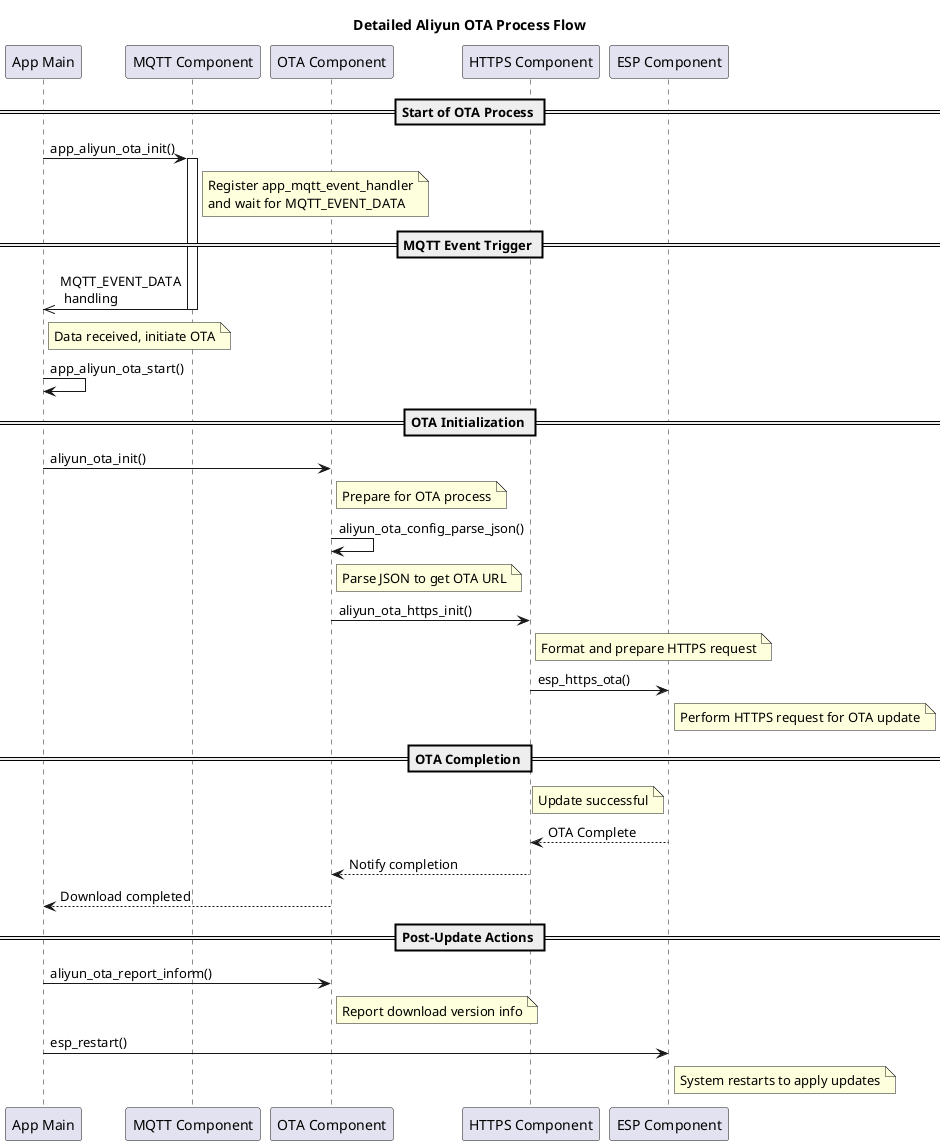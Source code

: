 @startuml
title Detailed Aliyun OTA Process Flow

participant App as "App Main"
participant MQTT as "MQTT Component"
participant OTA as "OTA Component"
participant HTTPS as "HTTPS Component"
participant ESP as "ESP Component"

== Start of OTA Process ==
App -> MQTT : app_aliyun_ota_init()
note right of MQTT: Register app_mqtt_event_handler\nand wait for MQTT_EVENT_DATA

== MQTT Event Trigger ==
activate MQTT
MQTT ->> App : MQTT_EVENT_DATA\n handling
note right of App: Data received, initiate OTA
deactivate MQTT

App -> App : app_aliyun_ota_start()

== OTA Initialization ==
App -> OTA : aliyun_ota_init()
note right of OTA: Prepare for OTA process

OTA -> OTA : aliyun_ota_config_parse_json()
note right of OTA: Parse JSON to get OTA URL

OTA -> HTTPS : aliyun_ota_https_init()
note right of HTTPS: Format and prepare HTTPS request

HTTPS -> ESP : esp_https_ota()
note right of ESP: Perform HTTPS request for OTA update

== OTA Completion ==
note left of ESP: Update successful
ESP --> HTTPS : OTA Complete
HTTPS --> OTA : Notify completion
OTA --> App : Download completed

== Post-Update Actions ==
App -> OTA : aliyun_ota_report_inform()
note right of OTA: Report download version info

App -> ESP : esp_restart()
note right of ESP: System restarts to apply updates

@enduml

